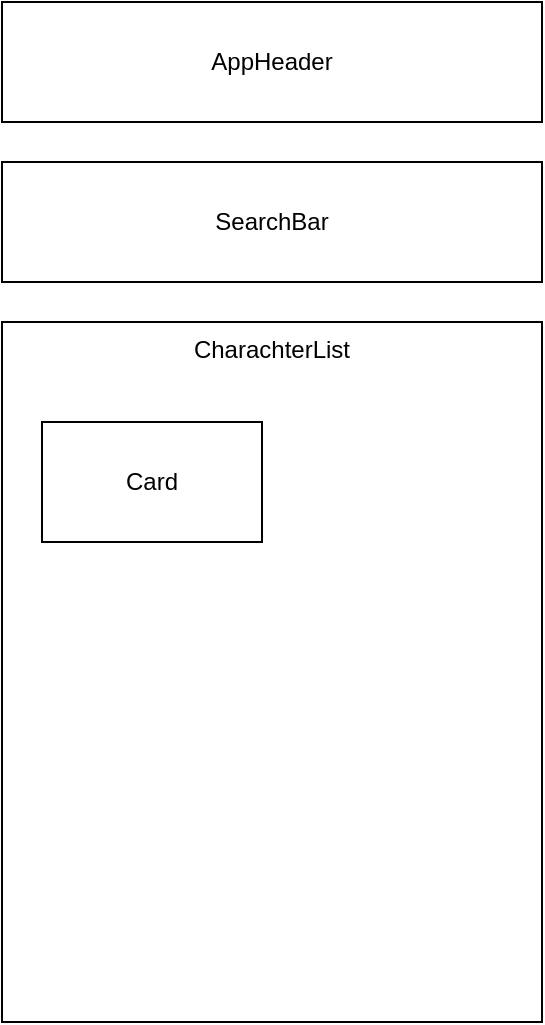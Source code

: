 <mxfile>
    <diagram id="yfDS6i8j1x5BDUPdX7tN" name="Page-1">
        <mxGraphModel dx="1159" dy="902" grid="1" gridSize="10" guides="1" tooltips="1" connect="1" arrows="1" fold="1" page="1" pageScale="1" pageWidth="827" pageHeight="1169" math="0" shadow="0">
            <root>
                <mxCell id="0"/>
                <mxCell id="1" parent="0"/>
                <mxCell id="3" value="AppHeader" style="rounded=0;whiteSpace=wrap;html=1;" vertex="1" parent="1">
                    <mxGeometry x="260" y="120" width="270" height="60" as="geometry"/>
                </mxCell>
                <mxCell id="4" value="SearchBar" style="rounded=0;whiteSpace=wrap;html=1;" vertex="1" parent="1">
                    <mxGeometry x="260" y="200" width="270" height="60" as="geometry"/>
                </mxCell>
                <mxCell id="5" value="CharachterList" style="rounded=0;whiteSpace=wrap;html=1;verticalAlign=top;" vertex="1" parent="1">
                    <mxGeometry x="260" y="280" width="270" height="350" as="geometry"/>
                </mxCell>
                <mxCell id="6" value="Card" style="rounded=0;whiteSpace=wrap;html=1;" vertex="1" parent="1">
                    <mxGeometry x="280" y="330" width="110" height="60" as="geometry"/>
                </mxCell>
            </root>
        </mxGraphModel>
    </diagram>
</mxfile>